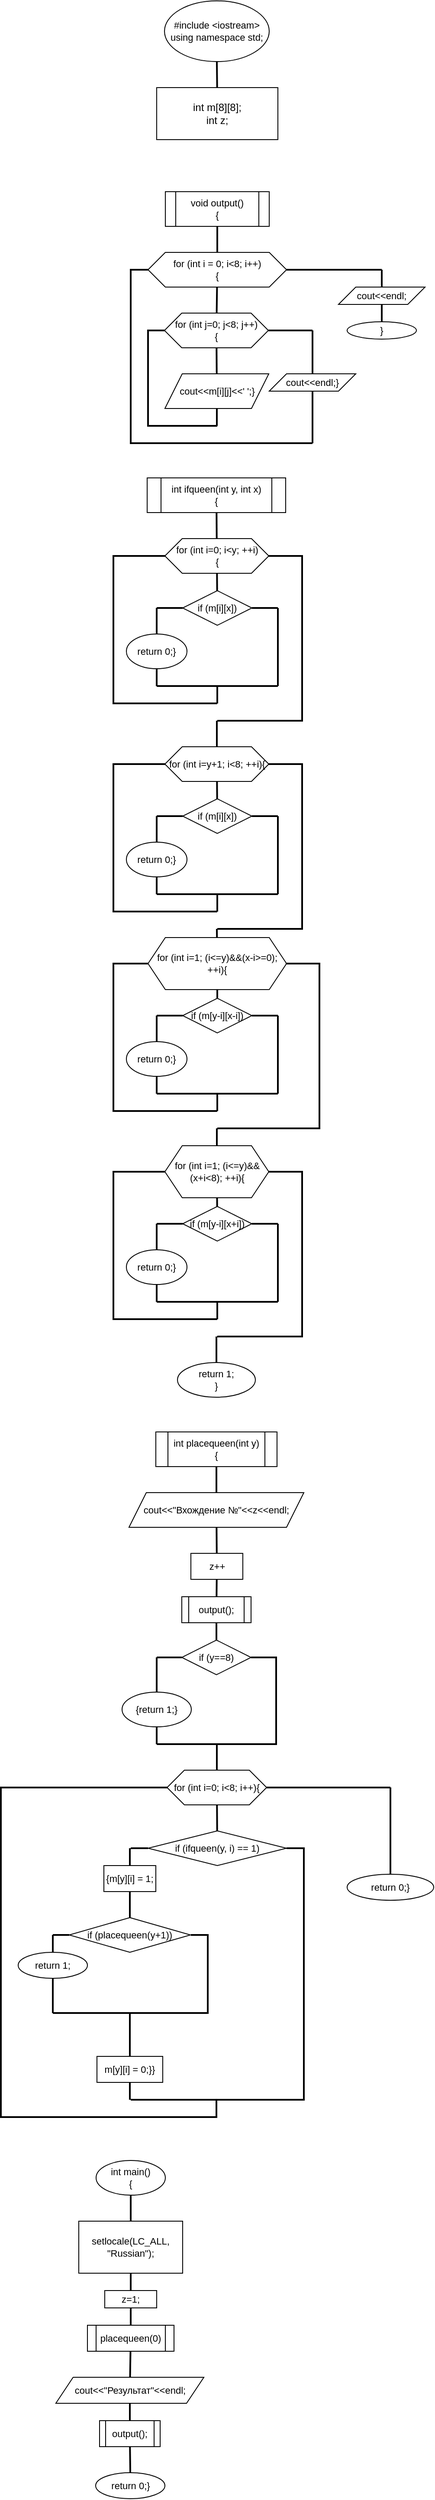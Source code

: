 <mxfile version="22.1.2" type="device">
  <diagram name="Страница — 1" id="j0uL68WOhldkzWqXgEKn">
    <mxGraphModel dx="655" dy="551" grid="1" gridSize="10" guides="1" tooltips="1" connect="1" arrows="1" fold="1" page="1" pageScale="1" pageWidth="827" pageHeight="1169" math="0" shadow="0">
      <root>
        <mxCell id="0" />
        <mxCell id="1" parent="0" />
        <mxCell id="6GgiLEc-BA4BHd9ayZXc-7" value="" style="edgeStyle=none;shape=connector;rounded=0;orthogonalLoop=1;jettySize=auto;html=1;labelBackgroundColor=default;strokeColor=default;strokeWidth=2;align=center;verticalAlign=middle;fontFamily=Helvetica;fontSize=11;fontColor=default;endArrow=none;" edge="1" parent="1" source="6GgiLEc-BA4BHd9ayZXc-1" target="6GgiLEc-BA4BHd9ayZXc-2">
          <mxGeometry relative="1" as="geometry" />
        </mxCell>
        <mxCell id="6GgiLEc-BA4BHd9ayZXc-1" value="#include &amp;lt;iostream&amp;gt;&lt;br&gt;using namespace std;" style="ellipse;whiteSpace=wrap;html=1;fontFamily=Helvetica;fontSize=11;fontColor=default;" vertex="1" parent="1">
          <mxGeometry x="379" y="10" width="121" height="70" as="geometry" />
        </mxCell>
        <mxCell id="6GgiLEc-BA4BHd9ayZXc-2" value="int m[8][8];&lt;br&gt;int z;" style="rounded=0;whiteSpace=wrap;html=1;" vertex="1" parent="1">
          <mxGeometry x="370" y="110" width="140" height="60" as="geometry" />
        </mxCell>
        <mxCell id="6GgiLEc-BA4BHd9ayZXc-8" value="void output()&lt;br&gt;{" style="shape=process;whiteSpace=wrap;html=1;backgroundOutline=1;fontFamily=Helvetica;fontSize=11;fontColor=default;" vertex="1" parent="1">
          <mxGeometry x="380" y="230" width="120" height="40" as="geometry" />
        </mxCell>
        <mxCell id="6GgiLEc-BA4BHd9ayZXc-10" value="" style="edgeStyle=none;shape=connector;rounded=0;orthogonalLoop=1;jettySize=auto;html=1;labelBackgroundColor=default;strokeColor=default;strokeWidth=2;align=center;verticalAlign=middle;fontFamily=Helvetica;fontSize=11;fontColor=default;endArrow=none;" edge="1" parent="1" source="6GgiLEc-BA4BHd9ayZXc-9" target="6GgiLEc-BA4BHd9ayZXc-8">
          <mxGeometry relative="1" as="geometry" />
        </mxCell>
        <mxCell id="6GgiLEc-BA4BHd9ayZXc-30" style="edgeStyle=none;shape=connector;rounded=0;orthogonalLoop=1;jettySize=auto;html=1;labelBackgroundColor=default;strokeColor=default;strokeWidth=2;align=center;verticalAlign=middle;fontFamily=Helvetica;fontSize=11;fontColor=default;endArrow=none;" edge="1" parent="1" source="6GgiLEc-BA4BHd9ayZXc-9">
          <mxGeometry relative="1" as="geometry">
            <mxPoint x="630" y="320" as="targetPoint" />
          </mxGeometry>
        </mxCell>
        <mxCell id="6GgiLEc-BA4BHd9ayZXc-9" value="for (int i = 0; i&amp;lt;8; i++)&lt;br&gt;{" style="shape=hexagon;perimeter=hexagonPerimeter2;whiteSpace=wrap;html=1;fixedSize=1;fontFamily=Helvetica;fontSize=11;fontColor=default;" vertex="1" parent="1">
          <mxGeometry x="360" y="300" width="160" height="40" as="geometry" />
        </mxCell>
        <mxCell id="6GgiLEc-BA4BHd9ayZXc-12" value="" style="edgeStyle=none;shape=connector;rounded=0;orthogonalLoop=1;jettySize=auto;html=1;labelBackgroundColor=default;strokeColor=default;strokeWidth=2;align=center;verticalAlign=middle;fontFamily=Helvetica;fontSize=11;fontColor=default;endArrow=none;" edge="1" parent="1" source="6GgiLEc-BA4BHd9ayZXc-11" target="6GgiLEc-BA4BHd9ayZXc-9">
          <mxGeometry relative="1" as="geometry" />
        </mxCell>
        <mxCell id="6GgiLEc-BA4BHd9ayZXc-19" style="edgeStyle=none;shape=connector;rounded=0;orthogonalLoop=1;jettySize=auto;html=1;labelBackgroundColor=default;strokeColor=default;strokeWidth=2;align=center;verticalAlign=middle;fontFamily=Helvetica;fontSize=11;fontColor=default;endArrow=none;" edge="1" parent="1" source="6GgiLEc-BA4BHd9ayZXc-11">
          <mxGeometry relative="1" as="geometry">
            <mxPoint x="550" y="390" as="targetPoint" />
          </mxGeometry>
        </mxCell>
        <mxCell id="6GgiLEc-BA4BHd9ayZXc-11" value="for (int j=0; j&amp;lt;8; j++)&lt;br&gt;{" style="shape=hexagon;perimeter=hexagonPerimeter2;whiteSpace=wrap;html=1;fixedSize=1;fontFamily=Helvetica;fontSize=11;fontColor=default;" vertex="1" parent="1">
          <mxGeometry x="379" y="370" width="120" height="40" as="geometry" />
        </mxCell>
        <mxCell id="6GgiLEc-BA4BHd9ayZXc-14" value="" style="edgeStyle=none;shape=connector;rounded=0;orthogonalLoop=1;jettySize=auto;html=1;labelBackgroundColor=default;strokeColor=default;strokeWidth=2;align=center;verticalAlign=middle;fontFamily=Helvetica;fontSize=11;fontColor=default;endArrow=none;" edge="1" parent="1" source="6GgiLEc-BA4BHd9ayZXc-13" target="6GgiLEc-BA4BHd9ayZXc-11">
          <mxGeometry relative="1" as="geometry" />
        </mxCell>
        <mxCell id="6GgiLEc-BA4BHd9ayZXc-17" style="edgeStyle=none;shape=connector;rounded=0;orthogonalLoop=1;jettySize=auto;html=1;labelBackgroundColor=default;strokeColor=default;strokeWidth=2;align=center;verticalAlign=middle;fontFamily=Helvetica;fontSize=11;fontColor=default;endArrow=none;" edge="1" parent="1" source="6GgiLEc-BA4BHd9ayZXc-13">
          <mxGeometry relative="1" as="geometry">
            <mxPoint x="439.5" y="500" as="targetPoint" />
          </mxGeometry>
        </mxCell>
        <mxCell id="6GgiLEc-BA4BHd9ayZXc-13" value="cout&amp;lt;&amp;lt;m[i][j]&amp;lt;&amp;lt;&#39; &#39;;}" style="shape=parallelogram;perimeter=parallelogramPerimeter;whiteSpace=wrap;html=1;fixedSize=1;fontFamily=Helvetica;fontSize=11;fontColor=default;" vertex="1" parent="1">
          <mxGeometry x="379.5" y="440" width="120" height="40" as="geometry" />
        </mxCell>
        <mxCell id="6GgiLEc-BA4BHd9ayZXc-15" value="" style="strokeWidth=2;html=1;shape=mxgraph.flowchart.annotation_1;align=left;pointerEvents=1;fontFamily=Helvetica;fontSize=11;fontColor=default;" vertex="1" parent="1">
          <mxGeometry x="360" y="390" width="20" height="110" as="geometry" />
        </mxCell>
        <mxCell id="6GgiLEc-BA4BHd9ayZXc-16" value="" style="endArrow=none;html=1;rounded=0;labelBackgroundColor=default;strokeColor=default;strokeWidth=2;align=center;verticalAlign=middle;fontFamily=Helvetica;fontSize=11;fontColor=default;shape=connector;" edge="1" parent="1">
          <mxGeometry width="50" height="50" relative="1" as="geometry">
            <mxPoint x="379" y="500" as="sourcePoint" />
            <mxPoint x="440" y="500" as="targetPoint" />
          </mxGeometry>
        </mxCell>
        <mxCell id="6GgiLEc-BA4BHd9ayZXc-20" style="edgeStyle=none;shape=connector;rounded=0;orthogonalLoop=1;jettySize=auto;html=1;labelBackgroundColor=default;strokeColor=default;strokeWidth=2;align=center;verticalAlign=middle;fontFamily=Helvetica;fontSize=11;fontColor=default;endArrow=none;" edge="1" parent="1" source="6GgiLEc-BA4BHd9ayZXc-18">
          <mxGeometry relative="1" as="geometry">
            <mxPoint x="550" y="390" as="targetPoint" />
          </mxGeometry>
        </mxCell>
        <mxCell id="6GgiLEc-BA4BHd9ayZXc-21" style="edgeStyle=none;shape=connector;rounded=0;orthogonalLoop=1;jettySize=auto;html=1;labelBackgroundColor=default;strokeColor=default;strokeWidth=2;align=center;verticalAlign=middle;fontFamily=Helvetica;fontSize=11;fontColor=default;endArrow=none;" edge="1" parent="1" source="6GgiLEc-BA4BHd9ayZXc-18">
          <mxGeometry relative="1" as="geometry">
            <mxPoint x="550" y="520" as="targetPoint" />
          </mxGeometry>
        </mxCell>
        <mxCell id="6GgiLEc-BA4BHd9ayZXc-18" value="cout&amp;lt;&amp;lt;endl;}" style="shape=parallelogram;perimeter=parallelogramPerimeter;whiteSpace=wrap;html=1;fixedSize=1;fontFamily=Helvetica;fontSize=11;fontColor=default;" vertex="1" parent="1">
          <mxGeometry x="500" y="440" width="100" height="20" as="geometry" />
        </mxCell>
        <mxCell id="6GgiLEc-BA4BHd9ayZXc-24" value="" style="strokeWidth=2;html=1;shape=mxgraph.flowchart.annotation_1;align=left;pointerEvents=1;fontFamily=Helvetica;fontSize=11;fontColor=default;" vertex="1" parent="1">
          <mxGeometry x="340" y="320" width="20" height="200" as="geometry" />
        </mxCell>
        <mxCell id="6GgiLEc-BA4BHd9ayZXc-25" value="" style="endArrow=none;html=1;rounded=0;labelBackgroundColor=default;strokeColor=default;strokeWidth=2;align=center;verticalAlign=middle;fontFamily=Helvetica;fontSize=11;fontColor=default;shape=connector;" edge="1" parent="1">
          <mxGeometry width="50" height="50" relative="1" as="geometry">
            <mxPoint x="360" y="520" as="sourcePoint" />
            <mxPoint x="550" y="520" as="targetPoint" />
          </mxGeometry>
        </mxCell>
        <mxCell id="6GgiLEc-BA4BHd9ayZXc-28" value="" style="edgeStyle=none;shape=connector;rounded=0;orthogonalLoop=1;jettySize=auto;html=1;labelBackgroundColor=default;strokeColor=default;strokeWidth=2;align=center;verticalAlign=middle;fontFamily=Helvetica;fontSize=11;fontColor=default;endArrow=none;" edge="1" parent="1" source="6GgiLEc-BA4BHd9ayZXc-26" target="6GgiLEc-BA4BHd9ayZXc-27">
          <mxGeometry relative="1" as="geometry" />
        </mxCell>
        <mxCell id="6GgiLEc-BA4BHd9ayZXc-29" style="edgeStyle=none;shape=connector;rounded=0;orthogonalLoop=1;jettySize=auto;html=1;labelBackgroundColor=default;strokeColor=default;strokeWidth=2;align=center;verticalAlign=middle;fontFamily=Helvetica;fontSize=11;fontColor=default;endArrow=none;" edge="1" parent="1" source="6GgiLEc-BA4BHd9ayZXc-26">
          <mxGeometry relative="1" as="geometry">
            <mxPoint x="630" y="320" as="targetPoint" />
          </mxGeometry>
        </mxCell>
        <mxCell id="6GgiLEc-BA4BHd9ayZXc-26" value="cout&amp;lt;&amp;lt;endl;" style="shape=parallelogram;perimeter=parallelogramPerimeter;whiteSpace=wrap;html=1;fixedSize=1;fontFamily=Helvetica;fontSize=11;fontColor=default;" vertex="1" parent="1">
          <mxGeometry x="580" y="340" width="100" height="20" as="geometry" />
        </mxCell>
        <mxCell id="6GgiLEc-BA4BHd9ayZXc-27" value="}" style="ellipse;whiteSpace=wrap;html=1;fontFamily=Helvetica;fontSize=11;fontColor=default;" vertex="1" parent="1">
          <mxGeometry x="590" y="380" width="80" height="20" as="geometry" />
        </mxCell>
        <mxCell id="6GgiLEc-BA4BHd9ayZXc-31" value="int ifqueen(int y, int x)&lt;br&gt;{" style="shape=process;whiteSpace=wrap;html=1;backgroundOutline=1;fontFamily=Helvetica;fontSize=11;fontColor=default;" vertex="1" parent="1">
          <mxGeometry x="359" y="560" width="160" height="40" as="geometry" />
        </mxCell>
        <mxCell id="6GgiLEc-BA4BHd9ayZXc-33" value="" style="edgeStyle=none;shape=connector;rounded=0;orthogonalLoop=1;jettySize=auto;html=1;labelBackgroundColor=default;strokeColor=default;strokeWidth=2;align=center;verticalAlign=middle;fontFamily=Helvetica;fontSize=11;fontColor=default;endArrow=none;" edge="1" parent="1" source="6GgiLEc-BA4BHd9ayZXc-32" target="6GgiLEc-BA4BHd9ayZXc-31">
          <mxGeometry relative="1" as="geometry" />
        </mxCell>
        <mxCell id="6GgiLEc-BA4BHd9ayZXc-32" value="for (int i=0; i&amp;lt;y; ++i)&lt;br&gt;{" style="shape=hexagon;perimeter=hexagonPerimeter2;whiteSpace=wrap;html=1;fixedSize=1;fontFamily=Helvetica;fontSize=11;fontColor=default;" vertex="1" parent="1">
          <mxGeometry x="379.5" y="630" width="120" height="40" as="geometry" />
        </mxCell>
        <mxCell id="6GgiLEc-BA4BHd9ayZXc-35" value="" style="edgeStyle=none;shape=connector;rounded=0;orthogonalLoop=1;jettySize=auto;html=1;labelBackgroundColor=default;strokeColor=default;strokeWidth=2;align=center;verticalAlign=middle;fontFamily=Helvetica;fontSize=11;fontColor=default;endArrow=none;" edge="1" parent="1" source="6GgiLEc-BA4BHd9ayZXc-34" target="6GgiLEc-BA4BHd9ayZXc-32">
          <mxGeometry relative="1" as="geometry" />
        </mxCell>
        <mxCell id="6GgiLEc-BA4BHd9ayZXc-38" style="edgeStyle=none;shape=connector;rounded=0;orthogonalLoop=1;jettySize=auto;html=1;labelBackgroundColor=default;strokeColor=default;strokeWidth=2;align=center;verticalAlign=middle;fontFamily=Helvetica;fontSize=11;fontColor=default;endArrow=none;" edge="1" parent="1" source="6GgiLEc-BA4BHd9ayZXc-34">
          <mxGeometry relative="1" as="geometry">
            <mxPoint x="370" y="710" as="targetPoint" />
          </mxGeometry>
        </mxCell>
        <mxCell id="6GgiLEc-BA4BHd9ayZXc-46" style="edgeStyle=none;shape=connector;rounded=0;orthogonalLoop=1;jettySize=auto;html=1;labelBackgroundColor=default;strokeColor=default;strokeWidth=2;align=center;verticalAlign=middle;fontFamily=Helvetica;fontSize=11;fontColor=default;endArrow=none;" edge="1" parent="1" source="6GgiLEc-BA4BHd9ayZXc-34">
          <mxGeometry relative="1" as="geometry">
            <mxPoint x="510" y="710" as="targetPoint" />
          </mxGeometry>
        </mxCell>
        <mxCell id="6GgiLEc-BA4BHd9ayZXc-34" value="if (m[i][x])" style="rhombus;whiteSpace=wrap;html=1;fontFamily=Helvetica;fontSize=11;fontColor=default;" vertex="1" parent="1">
          <mxGeometry x="400" y="690" width="80" height="40" as="geometry" />
        </mxCell>
        <mxCell id="6GgiLEc-BA4BHd9ayZXc-37" style="edgeStyle=none;shape=connector;rounded=0;orthogonalLoop=1;jettySize=auto;html=1;labelBackgroundColor=default;strokeColor=default;strokeWidth=2;align=center;verticalAlign=middle;fontFamily=Helvetica;fontSize=11;fontColor=default;endArrow=none;" edge="1" parent="1" source="6GgiLEc-BA4BHd9ayZXc-36">
          <mxGeometry relative="1" as="geometry">
            <mxPoint x="370" y="710" as="targetPoint" />
          </mxGeometry>
        </mxCell>
        <mxCell id="6GgiLEc-BA4BHd9ayZXc-43" style="edgeStyle=none;shape=connector;rounded=0;orthogonalLoop=1;jettySize=auto;html=1;labelBackgroundColor=default;strokeColor=default;strokeWidth=2;align=center;verticalAlign=middle;fontFamily=Helvetica;fontSize=11;fontColor=default;endArrow=none;" edge="1" parent="1" source="6GgiLEc-BA4BHd9ayZXc-36">
          <mxGeometry relative="1" as="geometry">
            <mxPoint x="370" y="800" as="targetPoint" />
          </mxGeometry>
        </mxCell>
        <mxCell id="6GgiLEc-BA4BHd9ayZXc-36" value="return 0;}" style="ellipse;whiteSpace=wrap;html=1;fontFamily=Helvetica;fontSize=11;fontColor=default;" vertex="1" parent="1">
          <mxGeometry x="335" y="740" width="70" height="40" as="geometry" />
        </mxCell>
        <mxCell id="6GgiLEc-BA4BHd9ayZXc-44" value="" style="endArrow=none;html=1;rounded=0;labelBackgroundColor=default;strokeColor=default;strokeWidth=2;align=center;verticalAlign=middle;fontFamily=Helvetica;fontSize=11;fontColor=default;shape=connector;" edge="1" parent="1">
          <mxGeometry width="50" height="50" relative="1" as="geometry">
            <mxPoint x="370" y="800" as="sourcePoint" />
            <mxPoint x="510" y="800" as="targetPoint" />
          </mxGeometry>
        </mxCell>
        <mxCell id="6GgiLEc-BA4BHd9ayZXc-45" value="" style="endArrow=none;html=1;rounded=0;labelBackgroundColor=default;strokeColor=default;strokeWidth=2;align=center;verticalAlign=middle;fontFamily=Helvetica;fontSize=11;fontColor=default;shape=connector;" edge="1" parent="1">
          <mxGeometry width="50" height="50" relative="1" as="geometry">
            <mxPoint x="510" y="800" as="sourcePoint" />
            <mxPoint x="510" y="710" as="targetPoint" />
          </mxGeometry>
        </mxCell>
        <mxCell id="6GgiLEc-BA4BHd9ayZXc-47" value="" style="strokeWidth=2;html=1;shape=mxgraph.flowchart.annotation_1;align=left;pointerEvents=1;fontFamily=Helvetica;fontSize=11;fontColor=default;" vertex="1" parent="1">
          <mxGeometry x="320" y="650" width="60" height="170" as="geometry" />
        </mxCell>
        <mxCell id="6GgiLEc-BA4BHd9ayZXc-48" value="" style="endArrow=none;html=1;rounded=0;labelBackgroundColor=default;strokeColor=default;strokeWidth=2;align=center;verticalAlign=middle;fontFamily=Helvetica;fontSize=11;fontColor=default;shape=connector;" edge="1" parent="1">
          <mxGeometry width="50" height="50" relative="1" as="geometry">
            <mxPoint x="440" y="820" as="sourcePoint" />
            <mxPoint x="440" y="800" as="targetPoint" />
          </mxGeometry>
        </mxCell>
        <mxCell id="6GgiLEc-BA4BHd9ayZXc-49" value="" style="endArrow=none;html=1;rounded=0;labelBackgroundColor=default;strokeColor=default;strokeWidth=2;align=center;verticalAlign=middle;fontFamily=Helvetica;fontSize=11;fontColor=default;shape=connector;" edge="1" parent="1">
          <mxGeometry width="50" height="50" relative="1" as="geometry">
            <mxPoint x="380" y="820" as="sourcePoint" />
            <mxPoint x="440" y="820" as="targetPoint" />
          </mxGeometry>
        </mxCell>
        <mxCell id="6GgiLEc-BA4BHd9ayZXc-50" value="" style="strokeWidth=2;html=1;shape=mxgraph.flowchart.annotation_1;align=left;pointerEvents=1;fontFamily=Helvetica;fontSize=11;fontColor=default;rotation=-180;" vertex="1" parent="1">
          <mxGeometry x="499" y="650" width="39" height="190" as="geometry" />
        </mxCell>
        <mxCell id="6GgiLEc-BA4BHd9ayZXc-51" value="" style="endArrow=none;html=1;rounded=0;labelBackgroundColor=default;strokeColor=default;strokeWidth=2;align=center;verticalAlign=middle;fontFamily=Helvetica;fontSize=11;fontColor=default;shape=connector;" edge="1" parent="1">
          <mxGeometry width="50" height="50" relative="1" as="geometry">
            <mxPoint x="440" y="840" as="sourcePoint" />
            <mxPoint x="499" y="840" as="targetPoint" />
          </mxGeometry>
        </mxCell>
        <mxCell id="6GgiLEc-BA4BHd9ayZXc-85" style="edgeStyle=none;shape=connector;rounded=0;orthogonalLoop=1;jettySize=auto;html=1;labelBackgroundColor=default;strokeColor=default;strokeWidth=2;align=center;verticalAlign=middle;fontFamily=Helvetica;fontSize=11;fontColor=default;endArrow=none;" edge="1" parent="1" source="6GgiLEc-BA4BHd9ayZXc-69">
          <mxGeometry relative="1" as="geometry">
            <mxPoint x="439.5" y="840" as="targetPoint" />
          </mxGeometry>
        </mxCell>
        <mxCell id="6GgiLEc-BA4BHd9ayZXc-69" value="for (int i=y+1; i&amp;lt;8; ++i){" style="shape=hexagon;perimeter=hexagonPerimeter2;whiteSpace=wrap;html=1;fixedSize=1;fontFamily=Helvetica;fontSize=11;fontColor=default;" vertex="1" parent="1">
          <mxGeometry x="379.5" y="870" width="120" height="40" as="geometry" />
        </mxCell>
        <mxCell id="6GgiLEc-BA4BHd9ayZXc-70" value="" style="edgeStyle=none;shape=connector;rounded=0;orthogonalLoop=1;jettySize=auto;html=1;labelBackgroundColor=default;strokeColor=default;strokeWidth=2;align=center;verticalAlign=middle;fontFamily=Helvetica;fontSize=11;fontColor=default;endArrow=none;" edge="1" parent="1" source="6GgiLEc-BA4BHd9ayZXc-73" target="6GgiLEc-BA4BHd9ayZXc-69">
          <mxGeometry relative="1" as="geometry" />
        </mxCell>
        <mxCell id="6GgiLEc-BA4BHd9ayZXc-71" style="edgeStyle=none;shape=connector;rounded=0;orthogonalLoop=1;jettySize=auto;html=1;labelBackgroundColor=default;strokeColor=default;strokeWidth=2;align=center;verticalAlign=middle;fontFamily=Helvetica;fontSize=11;fontColor=default;endArrow=none;" edge="1" parent="1" source="6GgiLEc-BA4BHd9ayZXc-73">
          <mxGeometry relative="1" as="geometry">
            <mxPoint x="370" y="950" as="targetPoint" />
          </mxGeometry>
        </mxCell>
        <mxCell id="6GgiLEc-BA4BHd9ayZXc-72" style="edgeStyle=none;shape=connector;rounded=0;orthogonalLoop=1;jettySize=auto;html=1;labelBackgroundColor=default;strokeColor=default;strokeWidth=2;align=center;verticalAlign=middle;fontFamily=Helvetica;fontSize=11;fontColor=default;endArrow=none;" edge="1" parent="1" source="6GgiLEc-BA4BHd9ayZXc-73">
          <mxGeometry relative="1" as="geometry">
            <mxPoint x="510" y="950" as="targetPoint" />
          </mxGeometry>
        </mxCell>
        <mxCell id="6GgiLEc-BA4BHd9ayZXc-73" value="if (m[i][x])" style="rhombus;whiteSpace=wrap;html=1;fontFamily=Helvetica;fontSize=11;fontColor=default;" vertex="1" parent="1">
          <mxGeometry x="400" y="930" width="80" height="40" as="geometry" />
        </mxCell>
        <mxCell id="6GgiLEc-BA4BHd9ayZXc-74" style="edgeStyle=none;shape=connector;rounded=0;orthogonalLoop=1;jettySize=auto;html=1;labelBackgroundColor=default;strokeColor=default;strokeWidth=2;align=center;verticalAlign=middle;fontFamily=Helvetica;fontSize=11;fontColor=default;endArrow=none;" edge="1" parent="1" source="6GgiLEc-BA4BHd9ayZXc-76">
          <mxGeometry relative="1" as="geometry">
            <mxPoint x="370" y="950" as="targetPoint" />
          </mxGeometry>
        </mxCell>
        <mxCell id="6GgiLEc-BA4BHd9ayZXc-75" style="edgeStyle=none;shape=connector;rounded=0;orthogonalLoop=1;jettySize=auto;html=1;labelBackgroundColor=default;strokeColor=default;strokeWidth=2;align=center;verticalAlign=middle;fontFamily=Helvetica;fontSize=11;fontColor=default;endArrow=none;" edge="1" parent="1" source="6GgiLEc-BA4BHd9ayZXc-76">
          <mxGeometry relative="1" as="geometry">
            <mxPoint x="370" y="1040" as="targetPoint" />
          </mxGeometry>
        </mxCell>
        <mxCell id="6GgiLEc-BA4BHd9ayZXc-76" value="return 0;}" style="ellipse;whiteSpace=wrap;html=1;fontFamily=Helvetica;fontSize=11;fontColor=default;" vertex="1" parent="1">
          <mxGeometry x="335" y="980" width="70" height="40" as="geometry" />
        </mxCell>
        <mxCell id="6GgiLEc-BA4BHd9ayZXc-77" value="" style="endArrow=none;html=1;rounded=0;labelBackgroundColor=default;strokeColor=default;strokeWidth=2;align=center;verticalAlign=middle;fontFamily=Helvetica;fontSize=11;fontColor=default;shape=connector;" edge="1" parent="1">
          <mxGeometry width="50" height="50" relative="1" as="geometry">
            <mxPoint x="370" y="1040" as="sourcePoint" />
            <mxPoint x="510" y="1040" as="targetPoint" />
          </mxGeometry>
        </mxCell>
        <mxCell id="6GgiLEc-BA4BHd9ayZXc-78" value="" style="endArrow=none;html=1;rounded=0;labelBackgroundColor=default;strokeColor=default;strokeWidth=2;align=center;verticalAlign=middle;fontFamily=Helvetica;fontSize=11;fontColor=default;shape=connector;" edge="1" parent="1">
          <mxGeometry width="50" height="50" relative="1" as="geometry">
            <mxPoint x="510" y="1040" as="sourcePoint" />
            <mxPoint x="510" y="950" as="targetPoint" />
          </mxGeometry>
        </mxCell>
        <mxCell id="6GgiLEc-BA4BHd9ayZXc-79" value="" style="strokeWidth=2;html=1;shape=mxgraph.flowchart.annotation_1;align=left;pointerEvents=1;fontFamily=Helvetica;fontSize=11;fontColor=default;" vertex="1" parent="1">
          <mxGeometry x="320" y="890" width="60" height="170" as="geometry" />
        </mxCell>
        <mxCell id="6GgiLEc-BA4BHd9ayZXc-80" value="" style="endArrow=none;html=1;rounded=0;labelBackgroundColor=default;strokeColor=default;strokeWidth=2;align=center;verticalAlign=middle;fontFamily=Helvetica;fontSize=11;fontColor=default;shape=connector;" edge="1" parent="1">
          <mxGeometry width="50" height="50" relative="1" as="geometry">
            <mxPoint x="440" y="1060" as="sourcePoint" />
            <mxPoint x="440" y="1040" as="targetPoint" />
          </mxGeometry>
        </mxCell>
        <mxCell id="6GgiLEc-BA4BHd9ayZXc-81" value="" style="endArrow=none;html=1;rounded=0;labelBackgroundColor=default;strokeColor=default;strokeWidth=2;align=center;verticalAlign=middle;fontFamily=Helvetica;fontSize=11;fontColor=default;shape=connector;" edge="1" parent="1">
          <mxGeometry width="50" height="50" relative="1" as="geometry">
            <mxPoint x="380" y="1060" as="sourcePoint" />
            <mxPoint x="440" y="1060" as="targetPoint" />
          </mxGeometry>
        </mxCell>
        <mxCell id="6GgiLEc-BA4BHd9ayZXc-82" value="" style="strokeWidth=2;html=1;shape=mxgraph.flowchart.annotation_1;align=left;pointerEvents=1;fontFamily=Helvetica;fontSize=11;fontColor=default;rotation=-180;" vertex="1" parent="1">
          <mxGeometry x="499" y="890" width="39" height="190" as="geometry" />
        </mxCell>
        <mxCell id="6GgiLEc-BA4BHd9ayZXc-83" value="" style="endArrow=none;html=1;rounded=0;labelBackgroundColor=default;strokeColor=default;strokeWidth=2;align=center;verticalAlign=middle;fontFamily=Helvetica;fontSize=11;fontColor=default;shape=connector;" edge="1" parent="1">
          <mxGeometry width="50" height="50" relative="1" as="geometry">
            <mxPoint x="440" y="1080" as="sourcePoint" />
            <mxPoint x="499" y="1080" as="targetPoint" />
          </mxGeometry>
        </mxCell>
        <mxCell id="6GgiLEc-BA4BHd9ayZXc-117" style="edgeStyle=none;shape=connector;rounded=0;orthogonalLoop=1;jettySize=auto;html=1;labelBackgroundColor=default;strokeColor=default;strokeWidth=2;align=center;verticalAlign=middle;fontFamily=Helvetica;fontSize=11;fontColor=default;endArrow=none;" edge="1" parent="1" source="6GgiLEc-BA4BHd9ayZXc-86">
          <mxGeometry relative="1" as="geometry">
            <mxPoint x="439.5" y="1080" as="targetPoint" />
          </mxGeometry>
        </mxCell>
        <mxCell id="6GgiLEc-BA4BHd9ayZXc-86" value="for (int i=1; (i&amp;lt;=y)&amp;amp;&amp;amp;(x-i&amp;gt;=0); ++i){" style="shape=hexagon;perimeter=hexagonPerimeter2;whiteSpace=wrap;html=1;fixedSize=1;fontFamily=Helvetica;fontSize=11;fontColor=default;" vertex="1" parent="1">
          <mxGeometry x="360" y="1090" width="160" height="60" as="geometry" />
        </mxCell>
        <mxCell id="6GgiLEc-BA4BHd9ayZXc-87" value="" style="edgeStyle=none;shape=connector;rounded=0;orthogonalLoop=1;jettySize=auto;html=1;labelBackgroundColor=default;strokeColor=default;strokeWidth=2;align=center;verticalAlign=middle;fontFamily=Helvetica;fontSize=11;fontColor=default;endArrow=none;" edge="1" parent="1" source="6GgiLEc-BA4BHd9ayZXc-90" target="6GgiLEc-BA4BHd9ayZXc-86">
          <mxGeometry relative="1" as="geometry" />
        </mxCell>
        <mxCell id="6GgiLEc-BA4BHd9ayZXc-88" style="edgeStyle=none;shape=connector;rounded=0;orthogonalLoop=1;jettySize=auto;html=1;labelBackgroundColor=default;strokeColor=default;strokeWidth=2;align=center;verticalAlign=middle;fontFamily=Helvetica;fontSize=11;fontColor=default;endArrow=none;" edge="1" parent="1" source="6GgiLEc-BA4BHd9ayZXc-90">
          <mxGeometry relative="1" as="geometry">
            <mxPoint x="370" y="1180" as="targetPoint" />
          </mxGeometry>
        </mxCell>
        <mxCell id="6GgiLEc-BA4BHd9ayZXc-89" style="edgeStyle=none;shape=connector;rounded=0;orthogonalLoop=1;jettySize=auto;html=1;labelBackgroundColor=default;strokeColor=default;strokeWidth=2;align=center;verticalAlign=middle;fontFamily=Helvetica;fontSize=11;fontColor=default;endArrow=none;" edge="1" parent="1" source="6GgiLEc-BA4BHd9ayZXc-90">
          <mxGeometry relative="1" as="geometry">
            <mxPoint x="510" y="1180" as="targetPoint" />
          </mxGeometry>
        </mxCell>
        <mxCell id="6GgiLEc-BA4BHd9ayZXc-90" value="if (m[y-i][x-i])" style="rhombus;whiteSpace=wrap;html=1;fontFamily=Helvetica;fontSize=11;fontColor=default;" vertex="1" parent="1">
          <mxGeometry x="400" y="1160" width="80" height="40" as="geometry" />
        </mxCell>
        <mxCell id="6GgiLEc-BA4BHd9ayZXc-91" style="edgeStyle=none;shape=connector;rounded=0;orthogonalLoop=1;jettySize=auto;html=1;labelBackgroundColor=default;strokeColor=default;strokeWidth=2;align=center;verticalAlign=middle;fontFamily=Helvetica;fontSize=11;fontColor=default;endArrow=none;" edge="1" parent="1" source="6GgiLEc-BA4BHd9ayZXc-93">
          <mxGeometry relative="1" as="geometry">
            <mxPoint x="370" y="1180" as="targetPoint" />
          </mxGeometry>
        </mxCell>
        <mxCell id="6GgiLEc-BA4BHd9ayZXc-92" style="edgeStyle=none;shape=connector;rounded=0;orthogonalLoop=1;jettySize=auto;html=1;labelBackgroundColor=default;strokeColor=default;strokeWidth=2;align=center;verticalAlign=middle;fontFamily=Helvetica;fontSize=11;fontColor=default;endArrow=none;" edge="1" parent="1" source="6GgiLEc-BA4BHd9ayZXc-93">
          <mxGeometry relative="1" as="geometry">
            <mxPoint x="370" y="1270" as="targetPoint" />
          </mxGeometry>
        </mxCell>
        <mxCell id="6GgiLEc-BA4BHd9ayZXc-93" value="return 0;}" style="ellipse;whiteSpace=wrap;html=1;fontFamily=Helvetica;fontSize=11;fontColor=default;" vertex="1" parent="1">
          <mxGeometry x="335" y="1210" width="70" height="40" as="geometry" />
        </mxCell>
        <mxCell id="6GgiLEc-BA4BHd9ayZXc-94" value="" style="endArrow=none;html=1;rounded=0;labelBackgroundColor=default;strokeColor=default;strokeWidth=2;align=center;verticalAlign=middle;fontFamily=Helvetica;fontSize=11;fontColor=default;shape=connector;" edge="1" parent="1">
          <mxGeometry width="50" height="50" relative="1" as="geometry">
            <mxPoint x="370" y="1270" as="sourcePoint" />
            <mxPoint x="510" y="1270" as="targetPoint" />
          </mxGeometry>
        </mxCell>
        <mxCell id="6GgiLEc-BA4BHd9ayZXc-95" value="" style="endArrow=none;html=1;rounded=0;labelBackgroundColor=default;strokeColor=default;strokeWidth=2;align=center;verticalAlign=middle;fontFamily=Helvetica;fontSize=11;fontColor=default;shape=connector;" edge="1" parent="1">
          <mxGeometry width="50" height="50" relative="1" as="geometry">
            <mxPoint x="510" y="1270" as="sourcePoint" />
            <mxPoint x="510" y="1180" as="targetPoint" />
          </mxGeometry>
        </mxCell>
        <mxCell id="6GgiLEc-BA4BHd9ayZXc-96" value="" style="strokeWidth=2;html=1;shape=mxgraph.flowchart.annotation_1;align=left;pointerEvents=1;fontFamily=Helvetica;fontSize=11;fontColor=default;" vertex="1" parent="1">
          <mxGeometry x="320" y="1120" width="40" height="170" as="geometry" />
        </mxCell>
        <mxCell id="6GgiLEc-BA4BHd9ayZXc-97" value="" style="endArrow=none;html=1;rounded=0;labelBackgroundColor=default;strokeColor=default;strokeWidth=2;align=center;verticalAlign=middle;fontFamily=Helvetica;fontSize=11;fontColor=default;shape=connector;" edge="1" parent="1">
          <mxGeometry width="50" height="50" relative="1" as="geometry">
            <mxPoint x="440" y="1290" as="sourcePoint" />
            <mxPoint x="440" y="1270" as="targetPoint" />
          </mxGeometry>
        </mxCell>
        <mxCell id="6GgiLEc-BA4BHd9ayZXc-98" value="" style="endArrow=none;html=1;rounded=0;labelBackgroundColor=default;strokeColor=default;strokeWidth=2;align=center;verticalAlign=middle;fontFamily=Helvetica;fontSize=11;fontColor=default;shape=connector;exitX=1;exitY=1;exitDx=0;exitDy=0;exitPerimeter=0;" edge="1" parent="1" source="6GgiLEc-BA4BHd9ayZXc-96">
          <mxGeometry width="50" height="50" relative="1" as="geometry">
            <mxPoint x="380" y="1290" as="sourcePoint" />
            <mxPoint x="440" y="1290" as="targetPoint" />
          </mxGeometry>
        </mxCell>
        <mxCell id="6GgiLEc-BA4BHd9ayZXc-99" value="" style="strokeWidth=2;html=1;shape=mxgraph.flowchart.annotation_1;align=left;pointerEvents=1;fontFamily=Helvetica;fontSize=11;fontColor=default;rotation=-180;" vertex="1" parent="1">
          <mxGeometry x="519" y="1120" width="39" height="190" as="geometry" />
        </mxCell>
        <mxCell id="6GgiLEc-BA4BHd9ayZXc-100" value="" style="endArrow=none;html=1;rounded=0;labelBackgroundColor=default;strokeColor=default;strokeWidth=2;align=center;verticalAlign=middle;fontFamily=Helvetica;fontSize=11;fontColor=default;shape=connector;entryX=1;entryY=0;entryDx=0;entryDy=0;entryPerimeter=0;" edge="1" parent="1" target="6GgiLEc-BA4BHd9ayZXc-99">
          <mxGeometry width="50" height="50" relative="1" as="geometry">
            <mxPoint x="440" y="1310" as="sourcePoint" />
            <mxPoint x="499" y="1310" as="targetPoint" />
          </mxGeometry>
        </mxCell>
        <mxCell id="6GgiLEc-BA4BHd9ayZXc-116" style="edgeStyle=none;shape=connector;rounded=0;orthogonalLoop=1;jettySize=auto;html=1;labelBackgroundColor=default;strokeColor=default;strokeWidth=2;align=center;verticalAlign=middle;fontFamily=Helvetica;fontSize=11;fontColor=default;endArrow=none;" edge="1" parent="1" source="6GgiLEc-BA4BHd9ayZXc-101">
          <mxGeometry relative="1" as="geometry">
            <mxPoint x="439.5" y="1310" as="targetPoint" />
          </mxGeometry>
        </mxCell>
        <mxCell id="6GgiLEc-BA4BHd9ayZXc-101" value="for (int i=1; (i&amp;lt;=y)&amp;amp;&amp;amp;(x+i&amp;lt;8); ++i){" style="shape=hexagon;perimeter=hexagonPerimeter2;whiteSpace=wrap;html=1;fixedSize=1;fontFamily=Helvetica;fontSize=11;fontColor=default;" vertex="1" parent="1">
          <mxGeometry x="379.5" y="1330" width="120" height="60" as="geometry" />
        </mxCell>
        <mxCell id="6GgiLEc-BA4BHd9ayZXc-102" value="" style="edgeStyle=none;shape=connector;rounded=0;orthogonalLoop=1;jettySize=auto;html=1;labelBackgroundColor=default;strokeColor=default;strokeWidth=2;align=center;verticalAlign=middle;fontFamily=Helvetica;fontSize=11;fontColor=default;endArrow=none;" edge="1" parent="1" source="6GgiLEc-BA4BHd9ayZXc-105" target="6GgiLEc-BA4BHd9ayZXc-101">
          <mxGeometry relative="1" as="geometry" />
        </mxCell>
        <mxCell id="6GgiLEc-BA4BHd9ayZXc-103" style="edgeStyle=none;shape=connector;rounded=0;orthogonalLoop=1;jettySize=auto;html=1;labelBackgroundColor=default;strokeColor=default;strokeWidth=2;align=center;verticalAlign=middle;fontFamily=Helvetica;fontSize=11;fontColor=default;endArrow=none;" edge="1" parent="1" source="6GgiLEc-BA4BHd9ayZXc-105">
          <mxGeometry relative="1" as="geometry">
            <mxPoint x="370" y="1420" as="targetPoint" />
          </mxGeometry>
        </mxCell>
        <mxCell id="6GgiLEc-BA4BHd9ayZXc-104" style="edgeStyle=none;shape=connector;rounded=0;orthogonalLoop=1;jettySize=auto;html=1;labelBackgroundColor=default;strokeColor=default;strokeWidth=2;align=center;verticalAlign=middle;fontFamily=Helvetica;fontSize=11;fontColor=default;endArrow=none;" edge="1" parent="1" source="6GgiLEc-BA4BHd9ayZXc-105">
          <mxGeometry relative="1" as="geometry">
            <mxPoint x="510" y="1420" as="targetPoint" />
          </mxGeometry>
        </mxCell>
        <mxCell id="6GgiLEc-BA4BHd9ayZXc-105" value="if (m[y-i][x+i])" style="rhombus;whiteSpace=wrap;html=1;fontFamily=Helvetica;fontSize=11;fontColor=default;" vertex="1" parent="1">
          <mxGeometry x="400" y="1400" width="80" height="40" as="geometry" />
        </mxCell>
        <mxCell id="6GgiLEc-BA4BHd9ayZXc-106" style="edgeStyle=none;shape=connector;rounded=0;orthogonalLoop=1;jettySize=auto;html=1;labelBackgroundColor=default;strokeColor=default;strokeWidth=2;align=center;verticalAlign=middle;fontFamily=Helvetica;fontSize=11;fontColor=default;endArrow=none;" edge="1" parent="1" source="6GgiLEc-BA4BHd9ayZXc-108">
          <mxGeometry relative="1" as="geometry">
            <mxPoint x="370" y="1420" as="targetPoint" />
          </mxGeometry>
        </mxCell>
        <mxCell id="6GgiLEc-BA4BHd9ayZXc-107" style="edgeStyle=none;shape=connector;rounded=0;orthogonalLoop=1;jettySize=auto;html=1;labelBackgroundColor=default;strokeColor=default;strokeWidth=2;align=center;verticalAlign=middle;fontFamily=Helvetica;fontSize=11;fontColor=default;endArrow=none;" edge="1" parent="1" source="6GgiLEc-BA4BHd9ayZXc-108">
          <mxGeometry relative="1" as="geometry">
            <mxPoint x="370" y="1510" as="targetPoint" />
          </mxGeometry>
        </mxCell>
        <mxCell id="6GgiLEc-BA4BHd9ayZXc-108" value="return 0;}" style="ellipse;whiteSpace=wrap;html=1;fontFamily=Helvetica;fontSize=11;fontColor=default;" vertex="1" parent="1">
          <mxGeometry x="335" y="1450" width="70" height="40" as="geometry" />
        </mxCell>
        <mxCell id="6GgiLEc-BA4BHd9ayZXc-109" value="" style="endArrow=none;html=1;rounded=0;labelBackgroundColor=default;strokeColor=default;strokeWidth=2;align=center;verticalAlign=middle;fontFamily=Helvetica;fontSize=11;fontColor=default;shape=connector;" edge="1" parent="1">
          <mxGeometry width="50" height="50" relative="1" as="geometry">
            <mxPoint x="370" y="1510" as="sourcePoint" />
            <mxPoint x="510" y="1510" as="targetPoint" />
          </mxGeometry>
        </mxCell>
        <mxCell id="6GgiLEc-BA4BHd9ayZXc-110" value="" style="endArrow=none;html=1;rounded=0;labelBackgroundColor=default;strokeColor=default;strokeWidth=2;align=center;verticalAlign=middle;fontFamily=Helvetica;fontSize=11;fontColor=default;shape=connector;" edge="1" parent="1">
          <mxGeometry width="50" height="50" relative="1" as="geometry">
            <mxPoint x="510" y="1510" as="sourcePoint" />
            <mxPoint x="510" y="1420" as="targetPoint" />
          </mxGeometry>
        </mxCell>
        <mxCell id="6GgiLEc-BA4BHd9ayZXc-111" value="" style="strokeWidth=2;html=1;shape=mxgraph.flowchart.annotation_1;align=left;pointerEvents=1;fontFamily=Helvetica;fontSize=11;fontColor=default;" vertex="1" parent="1">
          <mxGeometry x="320" y="1360" width="60" height="170" as="geometry" />
        </mxCell>
        <mxCell id="6GgiLEc-BA4BHd9ayZXc-112" value="" style="endArrow=none;html=1;rounded=0;labelBackgroundColor=default;strokeColor=default;strokeWidth=2;align=center;verticalAlign=middle;fontFamily=Helvetica;fontSize=11;fontColor=default;shape=connector;" edge="1" parent="1">
          <mxGeometry width="50" height="50" relative="1" as="geometry">
            <mxPoint x="440" y="1530" as="sourcePoint" />
            <mxPoint x="440" y="1510" as="targetPoint" />
          </mxGeometry>
        </mxCell>
        <mxCell id="6GgiLEc-BA4BHd9ayZXc-113" value="" style="endArrow=none;html=1;rounded=0;labelBackgroundColor=default;strokeColor=default;strokeWidth=2;align=center;verticalAlign=middle;fontFamily=Helvetica;fontSize=11;fontColor=default;shape=connector;" edge="1" parent="1">
          <mxGeometry width="50" height="50" relative="1" as="geometry">
            <mxPoint x="380" y="1530" as="sourcePoint" />
            <mxPoint x="440" y="1530" as="targetPoint" />
          </mxGeometry>
        </mxCell>
        <mxCell id="6GgiLEc-BA4BHd9ayZXc-114" value="" style="strokeWidth=2;html=1;shape=mxgraph.flowchart.annotation_1;align=left;pointerEvents=1;fontFamily=Helvetica;fontSize=11;fontColor=default;rotation=-180;" vertex="1" parent="1">
          <mxGeometry x="499" y="1360" width="39" height="190" as="geometry" />
        </mxCell>
        <mxCell id="6GgiLEc-BA4BHd9ayZXc-115" value="" style="endArrow=none;html=1;rounded=0;labelBackgroundColor=default;strokeColor=default;strokeWidth=2;align=center;verticalAlign=middle;fontFamily=Helvetica;fontSize=11;fontColor=default;shape=connector;" edge="1" parent="1">
          <mxGeometry width="50" height="50" relative="1" as="geometry">
            <mxPoint x="440" y="1550" as="sourcePoint" />
            <mxPoint x="499" y="1550" as="targetPoint" />
          </mxGeometry>
        </mxCell>
        <mxCell id="6GgiLEc-BA4BHd9ayZXc-119" style="edgeStyle=none;shape=connector;rounded=0;orthogonalLoop=1;jettySize=auto;html=1;labelBackgroundColor=default;strokeColor=default;strokeWidth=2;align=center;verticalAlign=middle;fontFamily=Helvetica;fontSize=11;fontColor=default;endArrow=none;" edge="1" parent="1" source="6GgiLEc-BA4BHd9ayZXc-118">
          <mxGeometry relative="1" as="geometry">
            <mxPoint x="439" y="1550" as="targetPoint" />
          </mxGeometry>
        </mxCell>
        <mxCell id="6GgiLEc-BA4BHd9ayZXc-118" value="return 1;&lt;br&gt;}" style="ellipse;whiteSpace=wrap;html=1;fontFamily=Helvetica;fontSize=11;fontColor=default;" vertex="1" parent="1">
          <mxGeometry x="394" y="1580" width="90" height="40" as="geometry" />
        </mxCell>
        <mxCell id="6GgiLEc-BA4BHd9ayZXc-120" value="int placequeen(int y)&lt;br&gt;{" style="shape=process;whiteSpace=wrap;html=1;backgroundOutline=1;fontFamily=Helvetica;fontSize=11;fontColor=default;" vertex="1" parent="1">
          <mxGeometry x="369" y="1660" width="140" height="40" as="geometry" />
        </mxCell>
        <mxCell id="6GgiLEc-BA4BHd9ayZXc-122" value="" style="edgeStyle=none;shape=connector;rounded=0;orthogonalLoop=1;jettySize=auto;html=1;labelBackgroundColor=default;strokeColor=default;strokeWidth=2;align=center;verticalAlign=middle;fontFamily=Helvetica;fontSize=11;fontColor=default;endArrow=none;" edge="1" parent="1" source="6GgiLEc-BA4BHd9ayZXc-121" target="6GgiLEc-BA4BHd9ayZXc-120">
          <mxGeometry relative="1" as="geometry" />
        </mxCell>
        <mxCell id="6GgiLEc-BA4BHd9ayZXc-121" value="cout&amp;lt;&amp;lt;&quot;Вхождение №&quot;&amp;lt;&amp;lt;z&amp;lt;&amp;lt;endl;" style="shape=parallelogram;perimeter=parallelogramPerimeter;whiteSpace=wrap;html=1;fixedSize=1;fontFamily=Helvetica;fontSize=11;fontColor=default;" vertex="1" parent="1">
          <mxGeometry x="338" y="1730" width="202" height="40" as="geometry" />
        </mxCell>
        <mxCell id="6GgiLEc-BA4BHd9ayZXc-124" value="" style="edgeStyle=none;shape=connector;rounded=0;orthogonalLoop=1;jettySize=auto;html=1;labelBackgroundColor=default;strokeColor=default;strokeWidth=2;align=center;verticalAlign=middle;fontFamily=Helvetica;fontSize=11;fontColor=default;endArrow=none;" edge="1" parent="1" source="6GgiLEc-BA4BHd9ayZXc-123" target="6GgiLEc-BA4BHd9ayZXc-121">
          <mxGeometry relative="1" as="geometry" />
        </mxCell>
        <mxCell id="6GgiLEc-BA4BHd9ayZXc-123" value="z++" style="rounded=0;whiteSpace=wrap;html=1;fontFamily=Helvetica;fontSize=11;fontColor=default;" vertex="1" parent="1">
          <mxGeometry x="409.5" y="1800" width="60" height="30" as="geometry" />
        </mxCell>
        <mxCell id="6GgiLEc-BA4BHd9ayZXc-126" value="" style="edgeStyle=none;shape=connector;rounded=0;orthogonalLoop=1;jettySize=auto;html=1;labelBackgroundColor=default;strokeColor=default;strokeWidth=2;align=center;verticalAlign=middle;fontFamily=Helvetica;fontSize=11;fontColor=default;endArrow=none;" edge="1" parent="1" source="6GgiLEc-BA4BHd9ayZXc-125" target="6GgiLEc-BA4BHd9ayZXc-123">
          <mxGeometry relative="1" as="geometry" />
        </mxCell>
        <mxCell id="6GgiLEc-BA4BHd9ayZXc-125" value="output();" style="shape=process;whiteSpace=wrap;html=1;backgroundOutline=1;fontFamily=Helvetica;fontSize=11;fontColor=default;" vertex="1" parent="1">
          <mxGeometry x="399" y="1850" width="80" height="30" as="geometry" />
        </mxCell>
        <mxCell id="6GgiLEc-BA4BHd9ayZXc-129" value="" style="edgeStyle=none;shape=connector;rounded=0;orthogonalLoop=1;jettySize=auto;html=1;labelBackgroundColor=default;strokeColor=default;strokeWidth=2;align=center;verticalAlign=middle;fontFamily=Helvetica;fontSize=11;fontColor=default;endArrow=none;" edge="1" parent="1" source="6GgiLEc-BA4BHd9ayZXc-127" target="6GgiLEc-BA4BHd9ayZXc-125">
          <mxGeometry relative="1" as="geometry" />
        </mxCell>
        <mxCell id="6GgiLEc-BA4BHd9ayZXc-132" style="edgeStyle=none;shape=connector;rounded=0;orthogonalLoop=1;jettySize=auto;html=1;labelBackgroundColor=default;strokeColor=default;strokeWidth=2;align=center;verticalAlign=middle;fontFamily=Helvetica;fontSize=11;fontColor=default;endArrow=none;" edge="1" parent="1" source="6GgiLEc-BA4BHd9ayZXc-127">
          <mxGeometry relative="1" as="geometry">
            <mxPoint x="370" y="1920" as="targetPoint" />
          </mxGeometry>
        </mxCell>
        <mxCell id="6GgiLEc-BA4BHd9ayZXc-127" value="if (y==8)" style="rhombus;whiteSpace=wrap;html=1;fontFamily=Helvetica;fontSize=11;fontColor=default;" vertex="1" parent="1">
          <mxGeometry x="399" y="1900" width="80" height="40" as="geometry" />
        </mxCell>
        <mxCell id="6GgiLEc-BA4BHd9ayZXc-131" style="edgeStyle=none;shape=connector;rounded=0;orthogonalLoop=1;jettySize=auto;html=1;labelBackgroundColor=default;strokeColor=default;strokeWidth=2;align=center;verticalAlign=middle;fontFamily=Helvetica;fontSize=11;fontColor=default;endArrow=none;" edge="1" parent="1" source="6GgiLEc-BA4BHd9ayZXc-130">
          <mxGeometry relative="1" as="geometry">
            <mxPoint x="370" y="1920" as="targetPoint" />
          </mxGeometry>
        </mxCell>
        <mxCell id="6GgiLEc-BA4BHd9ayZXc-133" style="edgeStyle=none;shape=connector;rounded=0;orthogonalLoop=1;jettySize=auto;html=1;labelBackgroundColor=default;strokeColor=default;strokeWidth=2;align=center;verticalAlign=middle;fontFamily=Helvetica;fontSize=11;fontColor=default;endArrow=none;" edge="1" parent="1" source="6GgiLEc-BA4BHd9ayZXc-130">
          <mxGeometry relative="1" as="geometry">
            <mxPoint x="370" y="2020" as="targetPoint" />
          </mxGeometry>
        </mxCell>
        <mxCell id="6GgiLEc-BA4BHd9ayZXc-130" value="{return 1;}" style="ellipse;whiteSpace=wrap;html=1;fontFamily=Helvetica;fontSize=11;fontColor=default;" vertex="1" parent="1">
          <mxGeometry x="330" y="1960" width="80" height="40" as="geometry" />
        </mxCell>
        <mxCell id="6GgiLEc-BA4BHd9ayZXc-135" value="" style="strokeWidth=2;html=1;shape=mxgraph.flowchart.annotation_1;align=left;pointerEvents=1;fontFamily=Helvetica;fontSize=11;fontColor=default;rotation=-180;" vertex="1" parent="1">
          <mxGeometry x="479" y="1920" width="29" height="100" as="geometry" />
        </mxCell>
        <mxCell id="6GgiLEc-BA4BHd9ayZXc-136" value="" style="endArrow=none;html=1;rounded=0;labelBackgroundColor=default;strokeColor=default;strokeWidth=2;align=center;verticalAlign=middle;fontFamily=Helvetica;fontSize=11;fontColor=default;shape=connector;" edge="1" parent="1">
          <mxGeometry width="50" height="50" relative="1" as="geometry">
            <mxPoint x="370" y="2020" as="sourcePoint" />
            <mxPoint x="479" y="2020" as="targetPoint" />
          </mxGeometry>
        </mxCell>
        <mxCell id="6GgiLEc-BA4BHd9ayZXc-138" style="edgeStyle=none;shape=connector;rounded=0;orthogonalLoop=1;jettySize=auto;html=1;labelBackgroundColor=default;strokeColor=default;strokeWidth=2;align=center;verticalAlign=middle;fontFamily=Helvetica;fontSize=11;fontColor=default;endArrow=none;" edge="1" parent="1" source="6GgiLEc-BA4BHd9ayZXc-137">
          <mxGeometry relative="1" as="geometry">
            <mxPoint x="439.5" y="2020" as="targetPoint" />
          </mxGeometry>
        </mxCell>
        <mxCell id="6GgiLEc-BA4BHd9ayZXc-180" style="edgeStyle=none;shape=connector;rounded=0;orthogonalLoop=1;jettySize=auto;html=1;labelBackgroundColor=default;strokeColor=default;strokeWidth=2;align=center;verticalAlign=middle;fontFamily=Helvetica;fontSize=11;fontColor=default;endArrow=none;" edge="1" parent="1" source="6GgiLEc-BA4BHd9ayZXc-137">
          <mxGeometry relative="1" as="geometry">
            <mxPoint x="640" y="2070" as="targetPoint" />
          </mxGeometry>
        </mxCell>
        <mxCell id="6GgiLEc-BA4BHd9ayZXc-137" value="for (int i=0; i&amp;lt;8; i++){" style="shape=hexagon;perimeter=hexagonPerimeter2;whiteSpace=wrap;html=1;fixedSize=1;fontFamily=Helvetica;fontSize=11;fontColor=default;" vertex="1" parent="1">
          <mxGeometry x="382" y="2050" width="115" height="40" as="geometry" />
        </mxCell>
        <mxCell id="6GgiLEc-BA4BHd9ayZXc-140" value="" style="edgeStyle=none;shape=connector;rounded=0;orthogonalLoop=1;jettySize=auto;html=1;labelBackgroundColor=default;strokeColor=default;strokeWidth=2;align=center;verticalAlign=middle;fontFamily=Helvetica;fontSize=11;fontColor=default;endArrow=none;" edge="1" parent="1" source="6GgiLEc-BA4BHd9ayZXc-139" target="6GgiLEc-BA4BHd9ayZXc-137">
          <mxGeometry relative="1" as="geometry" />
        </mxCell>
        <mxCell id="6GgiLEc-BA4BHd9ayZXc-143" style="edgeStyle=none;shape=connector;rounded=0;orthogonalLoop=1;jettySize=auto;html=1;labelBackgroundColor=default;strokeColor=default;strokeWidth=2;align=center;verticalAlign=middle;fontFamily=Helvetica;fontSize=11;fontColor=default;endArrow=none;" edge="1" parent="1" source="6GgiLEc-BA4BHd9ayZXc-139">
          <mxGeometry relative="1" as="geometry">
            <mxPoint x="340" y="2140" as="targetPoint" />
          </mxGeometry>
        </mxCell>
        <mxCell id="6GgiLEc-BA4BHd9ayZXc-139" value="if (ifqueen(y, i) == 1)" style="rhombus;whiteSpace=wrap;html=1;fontFamily=Helvetica;fontSize=11;fontColor=default;" vertex="1" parent="1">
          <mxGeometry x="360" y="2120" width="160" height="40" as="geometry" />
        </mxCell>
        <mxCell id="6GgiLEc-BA4BHd9ayZXc-142" style="edgeStyle=none;shape=connector;rounded=0;orthogonalLoop=1;jettySize=auto;html=1;labelBackgroundColor=default;strokeColor=default;strokeWidth=2;align=center;verticalAlign=middle;fontFamily=Helvetica;fontSize=11;fontColor=default;endArrow=none;" edge="1" parent="1" source="6GgiLEc-BA4BHd9ayZXc-141">
          <mxGeometry relative="1" as="geometry">
            <mxPoint x="339" y="2140" as="targetPoint" />
          </mxGeometry>
        </mxCell>
        <mxCell id="6GgiLEc-BA4BHd9ayZXc-141" value="{m[y][i] = 1;" style="rounded=0;whiteSpace=wrap;html=1;fontFamily=Helvetica;fontSize=11;fontColor=default;" vertex="1" parent="1">
          <mxGeometry x="309" y="2160" width="60" height="30" as="geometry" />
        </mxCell>
        <mxCell id="6GgiLEc-BA4BHd9ayZXc-161" value="" style="edgeStyle=none;shape=connector;rounded=0;orthogonalLoop=1;jettySize=auto;html=1;labelBackgroundColor=default;strokeColor=default;strokeWidth=2;align=center;verticalAlign=middle;fontFamily=Helvetica;fontSize=11;fontColor=default;endArrow=none;" edge="1" parent="1" source="6GgiLEc-BA4BHd9ayZXc-160" target="6GgiLEc-BA4BHd9ayZXc-141">
          <mxGeometry relative="1" as="geometry" />
        </mxCell>
        <mxCell id="6GgiLEc-BA4BHd9ayZXc-164" style="edgeStyle=none;shape=connector;rounded=0;orthogonalLoop=1;jettySize=auto;html=1;labelBackgroundColor=default;strokeColor=default;strokeWidth=2;align=center;verticalAlign=middle;fontFamily=Helvetica;fontSize=11;fontColor=default;endArrow=none;" edge="1" parent="1" source="6GgiLEc-BA4BHd9ayZXc-160">
          <mxGeometry relative="1" as="geometry">
            <mxPoint x="250" y="2240" as="targetPoint" />
          </mxGeometry>
        </mxCell>
        <mxCell id="6GgiLEc-BA4BHd9ayZXc-160" value="if (placequeen(y+1))" style="rhombus;whiteSpace=wrap;html=1;fontFamily=Helvetica;fontSize=11;fontColor=default;" vertex="1" parent="1">
          <mxGeometry x="269" y="2220" width="140" height="40" as="geometry" />
        </mxCell>
        <mxCell id="6GgiLEc-BA4BHd9ayZXc-163" style="edgeStyle=none;shape=connector;rounded=0;orthogonalLoop=1;jettySize=auto;html=1;labelBackgroundColor=default;strokeColor=default;strokeWidth=2;align=center;verticalAlign=middle;fontFamily=Helvetica;fontSize=11;fontColor=default;endArrow=none;" edge="1" parent="1" source="6GgiLEc-BA4BHd9ayZXc-162">
          <mxGeometry relative="1" as="geometry">
            <mxPoint x="250" y="2240" as="targetPoint" />
          </mxGeometry>
        </mxCell>
        <mxCell id="6GgiLEc-BA4BHd9ayZXc-165" style="edgeStyle=none;shape=connector;rounded=0;orthogonalLoop=1;jettySize=auto;html=1;labelBackgroundColor=default;strokeColor=default;strokeWidth=2;align=center;verticalAlign=middle;fontFamily=Helvetica;fontSize=11;fontColor=default;endArrow=none;" edge="1" parent="1" source="6GgiLEc-BA4BHd9ayZXc-162">
          <mxGeometry relative="1" as="geometry">
            <mxPoint x="250" y="2330" as="targetPoint" />
          </mxGeometry>
        </mxCell>
        <mxCell id="6GgiLEc-BA4BHd9ayZXc-162" value="return 1;" style="ellipse;whiteSpace=wrap;html=1;fontFamily=Helvetica;fontSize=11;fontColor=default;" vertex="1" parent="1">
          <mxGeometry x="210" y="2260" width="80" height="30" as="geometry" />
        </mxCell>
        <mxCell id="6GgiLEc-BA4BHd9ayZXc-167" value="" style="strokeWidth=2;html=1;shape=mxgraph.flowchart.annotation_1;align=left;pointerEvents=1;fontFamily=Helvetica;fontSize=11;fontColor=default;rotation=-180;" vertex="1" parent="1">
          <mxGeometry x="409.5" y="2240" width="19.5" height="90" as="geometry" />
        </mxCell>
        <mxCell id="6GgiLEc-BA4BHd9ayZXc-168" value="" style="endArrow=none;html=1;rounded=0;labelBackgroundColor=default;strokeColor=default;strokeWidth=2;align=center;verticalAlign=middle;fontFamily=Helvetica;fontSize=11;fontColor=default;shape=connector;entryX=1;entryY=0;entryDx=0;entryDy=0;entryPerimeter=0;" edge="1" parent="1" target="6GgiLEc-BA4BHd9ayZXc-167">
          <mxGeometry width="50" height="50" relative="1" as="geometry">
            <mxPoint x="250" y="2330" as="sourcePoint" />
            <mxPoint x="300" y="2280" as="targetPoint" />
          </mxGeometry>
        </mxCell>
        <mxCell id="6GgiLEc-BA4BHd9ayZXc-170" style="edgeStyle=none;shape=connector;rounded=0;orthogonalLoop=1;jettySize=auto;html=1;labelBackgroundColor=default;strokeColor=default;strokeWidth=2;align=center;verticalAlign=middle;fontFamily=Helvetica;fontSize=11;fontColor=default;endArrow=none;" edge="1" parent="1" source="6GgiLEc-BA4BHd9ayZXc-169">
          <mxGeometry relative="1" as="geometry">
            <mxPoint x="339.0" y="2330" as="targetPoint" />
          </mxGeometry>
        </mxCell>
        <mxCell id="6GgiLEc-BA4BHd9ayZXc-171" style="edgeStyle=none;shape=connector;rounded=0;orthogonalLoop=1;jettySize=auto;html=1;labelBackgroundColor=default;strokeColor=default;strokeWidth=2;align=center;verticalAlign=middle;fontFamily=Helvetica;fontSize=11;fontColor=default;endArrow=none;" edge="1" parent="1" source="6GgiLEc-BA4BHd9ayZXc-169">
          <mxGeometry relative="1" as="geometry">
            <mxPoint x="339.0" y="2430" as="targetPoint" />
          </mxGeometry>
        </mxCell>
        <mxCell id="6GgiLEc-BA4BHd9ayZXc-169" value="m[y][i] = 0;}}" style="rounded=0;whiteSpace=wrap;html=1;fontFamily=Helvetica;fontSize=11;fontColor=default;" vertex="1" parent="1">
          <mxGeometry x="301" y="2380" width="76" height="30" as="geometry" />
        </mxCell>
        <mxCell id="6GgiLEc-BA4BHd9ayZXc-173" value="" style="strokeWidth=2;html=1;shape=mxgraph.flowchart.annotation_1;align=left;pointerEvents=1;fontFamily=Helvetica;fontSize=11;fontColor=default;rotation=-180;" vertex="1" parent="1">
          <mxGeometry x="520" y="2140" width="20" height="290" as="geometry" />
        </mxCell>
        <mxCell id="6GgiLEc-BA4BHd9ayZXc-174" value="" style="endArrow=none;html=1;rounded=0;labelBackgroundColor=default;strokeColor=default;strokeWidth=2;align=center;verticalAlign=middle;fontFamily=Helvetica;fontSize=11;fontColor=default;shape=connector;entryX=1;entryY=0;entryDx=0;entryDy=0;entryPerimeter=0;" edge="1" parent="1" target="6GgiLEc-BA4BHd9ayZXc-173">
          <mxGeometry width="50" height="50" relative="1" as="geometry">
            <mxPoint x="340" y="2430" as="sourcePoint" />
            <mxPoint x="390" y="2380" as="targetPoint" />
          </mxGeometry>
        </mxCell>
        <mxCell id="6GgiLEc-BA4BHd9ayZXc-175" value="" style="strokeWidth=2;html=1;shape=mxgraph.flowchart.annotation_1;align=left;pointerEvents=1;fontFamily=Helvetica;fontSize=11;fontColor=default;" vertex="1" parent="1">
          <mxGeometry x="190" y="2070" width="192" height="380" as="geometry" />
        </mxCell>
        <mxCell id="6GgiLEc-BA4BHd9ayZXc-176" value="" style="endArrow=none;html=1;rounded=0;labelBackgroundColor=default;strokeColor=default;strokeWidth=2;align=center;verticalAlign=middle;fontFamily=Helvetica;fontSize=11;fontColor=default;shape=connector;" edge="1" parent="1">
          <mxGeometry width="50" height="50" relative="1" as="geometry">
            <mxPoint x="439" y="2450" as="sourcePoint" />
            <mxPoint x="439" y="2430" as="targetPoint" />
          </mxGeometry>
        </mxCell>
        <mxCell id="6GgiLEc-BA4BHd9ayZXc-177" value="" style="endArrow=none;html=1;rounded=0;labelBackgroundColor=default;strokeColor=default;strokeWidth=2;align=center;verticalAlign=middle;fontFamily=Helvetica;fontSize=11;fontColor=default;shape=connector;" edge="1" parent="1">
          <mxGeometry width="50" height="50" relative="1" as="geometry">
            <mxPoint x="382" y="2450" as="sourcePoint" />
            <mxPoint x="440" y="2450" as="targetPoint" />
          </mxGeometry>
        </mxCell>
        <mxCell id="6GgiLEc-BA4BHd9ayZXc-179" style="edgeStyle=none;shape=connector;rounded=0;orthogonalLoop=1;jettySize=auto;html=1;labelBackgroundColor=default;strokeColor=default;strokeWidth=2;align=center;verticalAlign=middle;fontFamily=Helvetica;fontSize=11;fontColor=default;endArrow=none;" edge="1" parent="1" source="6GgiLEc-BA4BHd9ayZXc-178">
          <mxGeometry relative="1" as="geometry">
            <mxPoint x="640" y="2070" as="targetPoint" />
          </mxGeometry>
        </mxCell>
        <mxCell id="6GgiLEc-BA4BHd9ayZXc-178" value="return 0;}" style="ellipse;whiteSpace=wrap;html=1;fontFamily=Helvetica;fontSize=11;fontColor=default;" vertex="1" parent="1">
          <mxGeometry x="590" y="2170" width="100" height="30" as="geometry" />
        </mxCell>
        <mxCell id="6GgiLEc-BA4BHd9ayZXc-181" value="int main()&lt;br&gt;{" style="ellipse;whiteSpace=wrap;html=1;fontFamily=Helvetica;fontSize=11;fontColor=default;" vertex="1" parent="1">
          <mxGeometry x="300" y="2500" width="80" height="40" as="geometry" />
        </mxCell>
        <mxCell id="6GgiLEc-BA4BHd9ayZXc-183" value="" style="edgeStyle=none;shape=connector;rounded=0;orthogonalLoop=1;jettySize=auto;html=1;labelBackgroundColor=default;strokeColor=default;strokeWidth=2;align=center;verticalAlign=middle;fontFamily=Helvetica;fontSize=11;fontColor=default;endArrow=none;" edge="1" parent="1" source="6GgiLEc-BA4BHd9ayZXc-182" target="6GgiLEc-BA4BHd9ayZXc-181">
          <mxGeometry relative="1" as="geometry" />
        </mxCell>
        <mxCell id="6GgiLEc-BA4BHd9ayZXc-182" value="setlocale(LC_ALL, &quot;Russian&quot;);" style="rounded=0;whiteSpace=wrap;html=1;fontFamily=Helvetica;fontSize=11;fontColor=default;" vertex="1" parent="1">
          <mxGeometry x="280" y="2570" width="120" height="60" as="geometry" />
        </mxCell>
        <mxCell id="6GgiLEc-BA4BHd9ayZXc-185" value="" style="edgeStyle=none;shape=connector;rounded=0;orthogonalLoop=1;jettySize=auto;html=1;labelBackgroundColor=default;strokeColor=default;strokeWidth=2;align=center;verticalAlign=middle;fontFamily=Helvetica;fontSize=11;fontColor=default;endArrow=none;" edge="1" parent="1" source="6GgiLEc-BA4BHd9ayZXc-184" target="6GgiLEc-BA4BHd9ayZXc-182">
          <mxGeometry relative="1" as="geometry" />
        </mxCell>
        <mxCell id="6GgiLEc-BA4BHd9ayZXc-184" value="z=1;" style="rounded=0;whiteSpace=wrap;html=1;fontFamily=Helvetica;fontSize=11;fontColor=default;" vertex="1" parent="1">
          <mxGeometry x="310" y="2650" width="60" height="20" as="geometry" />
        </mxCell>
        <mxCell id="6GgiLEc-BA4BHd9ayZXc-188" style="edgeStyle=none;shape=connector;rounded=0;orthogonalLoop=1;jettySize=auto;html=1;entryX=0.5;entryY=1;entryDx=0;entryDy=0;labelBackgroundColor=default;strokeColor=default;strokeWidth=2;align=center;verticalAlign=middle;fontFamily=Helvetica;fontSize=11;fontColor=default;endArrow=none;" edge="1" parent="1" source="6GgiLEc-BA4BHd9ayZXc-186" target="6GgiLEc-BA4BHd9ayZXc-184">
          <mxGeometry relative="1" as="geometry" />
        </mxCell>
        <mxCell id="6GgiLEc-BA4BHd9ayZXc-186" value="placequeen(0)" style="shape=process;whiteSpace=wrap;html=1;backgroundOutline=1;fontFamily=Helvetica;fontSize=11;fontColor=default;" vertex="1" parent="1">
          <mxGeometry x="290" y="2690" width="100" height="30" as="geometry" />
        </mxCell>
        <mxCell id="6GgiLEc-BA4BHd9ayZXc-190" value="" style="edgeStyle=none;shape=connector;rounded=0;orthogonalLoop=1;jettySize=auto;html=1;labelBackgroundColor=default;strokeColor=default;strokeWidth=2;align=center;verticalAlign=middle;fontFamily=Helvetica;fontSize=11;fontColor=default;endArrow=none;" edge="1" parent="1" source="6GgiLEc-BA4BHd9ayZXc-189" target="6GgiLEc-BA4BHd9ayZXc-186">
          <mxGeometry relative="1" as="geometry" />
        </mxCell>
        <mxCell id="6GgiLEc-BA4BHd9ayZXc-189" value="cout&amp;lt;&amp;lt;&quot;Результат&quot;&amp;lt;&amp;lt;endl;" style="shape=parallelogram;perimeter=parallelogramPerimeter;whiteSpace=wrap;html=1;fixedSize=1;fontFamily=Helvetica;fontSize=11;fontColor=default;" vertex="1" parent="1">
          <mxGeometry x="253.5" y="2750" width="171" height="30" as="geometry" />
        </mxCell>
        <mxCell id="6GgiLEc-BA4BHd9ayZXc-192" value="" style="edgeStyle=none;shape=connector;rounded=0;orthogonalLoop=1;jettySize=auto;html=1;labelBackgroundColor=default;strokeColor=default;strokeWidth=2;align=center;verticalAlign=middle;fontFamily=Helvetica;fontSize=11;fontColor=default;endArrow=none;" edge="1" parent="1" source="6GgiLEc-BA4BHd9ayZXc-191" target="6GgiLEc-BA4BHd9ayZXc-189">
          <mxGeometry relative="1" as="geometry" />
        </mxCell>
        <mxCell id="6GgiLEc-BA4BHd9ayZXc-191" value="output();" style="shape=process;whiteSpace=wrap;html=1;backgroundOutline=1;fontFamily=Helvetica;fontSize=11;fontColor=default;" vertex="1" parent="1">
          <mxGeometry x="304" y="2800" width="70" height="30" as="geometry" />
        </mxCell>
        <mxCell id="6GgiLEc-BA4BHd9ayZXc-194" value="" style="edgeStyle=none;shape=connector;rounded=0;orthogonalLoop=1;jettySize=auto;html=1;labelBackgroundColor=default;strokeColor=default;strokeWidth=2;align=center;verticalAlign=middle;fontFamily=Helvetica;fontSize=11;fontColor=default;endArrow=none;" edge="1" parent="1" source="6GgiLEc-BA4BHd9ayZXc-193" target="6GgiLEc-BA4BHd9ayZXc-191">
          <mxGeometry relative="1" as="geometry" />
        </mxCell>
        <mxCell id="6GgiLEc-BA4BHd9ayZXc-193" value="return 0;}" style="ellipse;whiteSpace=wrap;html=1;fontFamily=Helvetica;fontSize=11;fontColor=default;" vertex="1" parent="1">
          <mxGeometry x="299.5" y="2860" width="80" height="30" as="geometry" />
        </mxCell>
      </root>
    </mxGraphModel>
  </diagram>
</mxfile>
